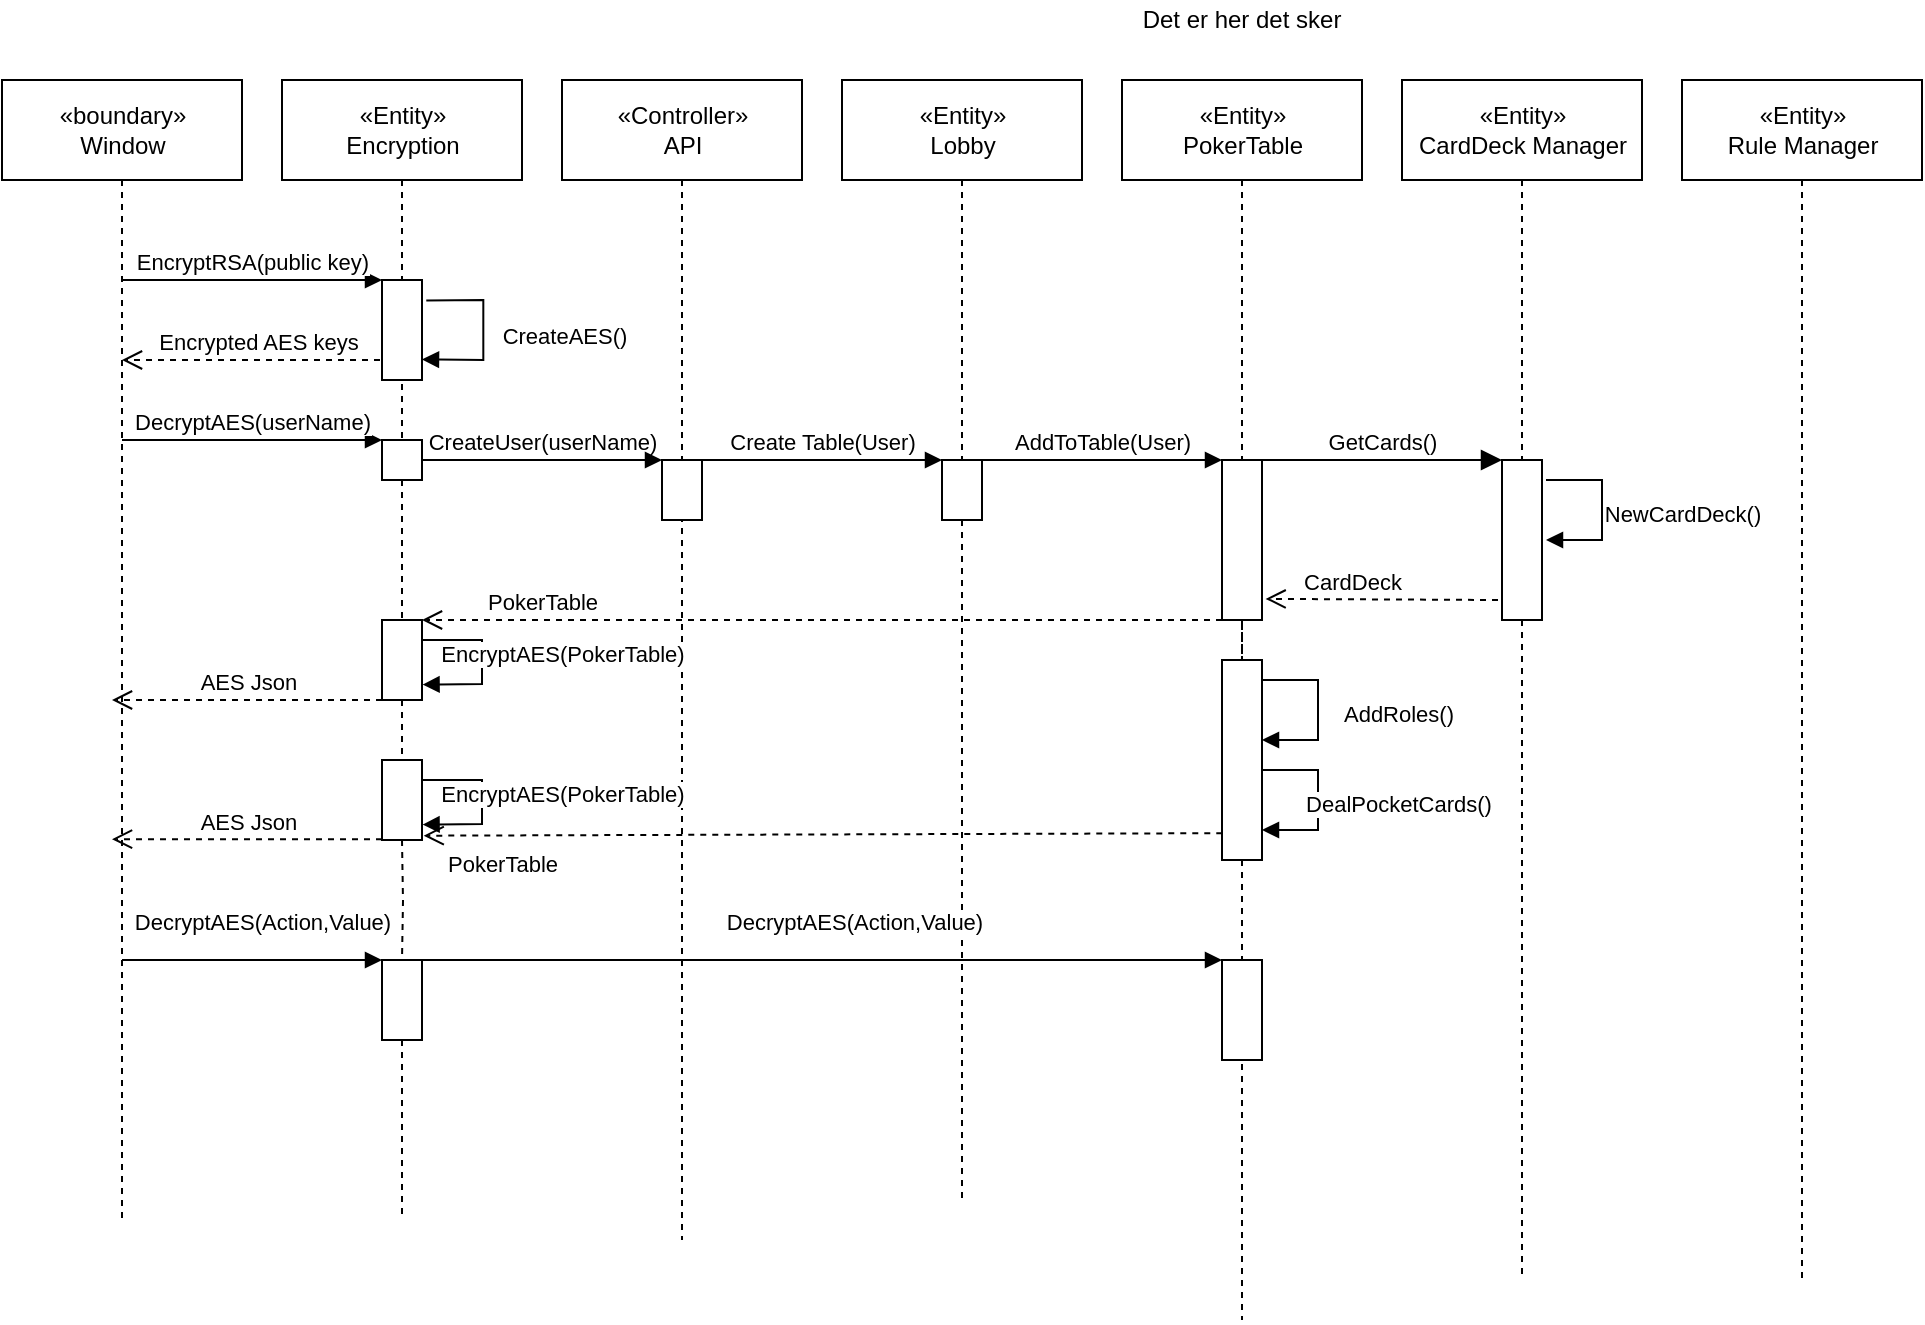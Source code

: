 <mxfile version="14.5.1" type="device"><diagram id="kZd33Q7mETK0-2-ZU69w" name="Page-1"><mxGraphModel dx="981" dy="567" grid="1" gridSize="10" guides="1" tooltips="1" connect="1" arrows="1" fold="1" page="1" pageScale="1" pageWidth="827" pageHeight="1169" math="0" shadow="0"><root><mxCell id="0"/><mxCell id="1" parent="0"/><mxCell id="I23DWFLtq30ZqTqnCh0_-11" style="edgeStyle=orthogonalEdgeStyle;rounded=0;orthogonalLoop=1;jettySize=auto;html=1;endArrow=none;endFill=0;dashed=1;exitX=0.5;exitY=1;exitDx=0;exitDy=0;" parent="1" source="dXs2vQaUBMwAgR_g___q-1" edge="1"><mxGeometry relative="1" as="geometry"><mxPoint x="150" y="730" as="targetPoint"/><Array as="points"><mxPoint x="150" y="721"/><mxPoint x="150" y="721"/></Array></mxGeometry></mxCell><mxCell id="dXs2vQaUBMwAgR_g___q-1" value="«boundary»&lt;br&gt;Window" style="html=1;" parent="1" vertex="1"><mxGeometry x="90" y="160" width="120" height="50" as="geometry"/></mxCell><mxCell id="I23DWFLtq30ZqTqnCh0_-12" style="edgeStyle=orthogonalEdgeStyle;rounded=0;orthogonalLoop=1;jettySize=auto;html=1;dashed=1;endArrow=none;endFill=0;exitX=0.5;exitY=1;exitDx=0;exitDy=0;" parent="1" source="RnV2M7TS6SEAEEuUX7Q--44" edge="1"><mxGeometry relative="1" as="geometry"><mxPoint x="290" y="730" as="targetPoint"/><mxPoint x="290" y="540" as="sourcePoint"/><Array as="points"><mxPoint x="290" y="730"/><mxPoint x="290" y="730"/></Array></mxGeometry></mxCell><mxCell id="I23DWFLtq30ZqTqnCh0_-34" style="edgeStyle=orthogonalEdgeStyle;rounded=0;orthogonalLoop=1;jettySize=auto;html=1;dashed=1;endArrow=none;endFill=0;" parent="1" source="I23DWFLtq30ZqTqnCh0_-36" edge="1"><mxGeometry relative="1" as="geometry"><mxPoint x="570" y="720" as="targetPoint"/></mxGeometry></mxCell><mxCell id="I23DWFLtq30ZqTqnCh0_-1" value="«Entity»&lt;br&gt;Lobby" style="html=1;" parent="1" vertex="1"><mxGeometry x="510" y="160" width="120" height="50" as="geometry"/></mxCell><mxCell id="I23DWFLtq30ZqTqnCh0_-17" style="edgeStyle=orthogonalEdgeStyle;rounded=0;orthogonalLoop=1;jettySize=auto;html=1;dashed=1;endArrow=none;endFill=0;" parent="1" source="I23DWFLtq30ZqTqnCh0_-4" edge="1"><mxGeometry relative="1" as="geometry"><mxPoint x="430" y="740" as="targetPoint"/><Array as="points"><mxPoint x="430" y="730"/><mxPoint x="430" y="730"/></Array></mxGeometry></mxCell><mxCell id="I23DWFLtq30ZqTqnCh0_-4" value="«Controller»&lt;br&gt;API" style="html=1;" parent="1" vertex="1"><mxGeometry x="370" y="160" width="120" height="50" as="geometry"/></mxCell><mxCell id="I23DWFLtq30ZqTqnCh0_-5" value="«Entity»&lt;br&gt;Encryption" style="html=1;" parent="1" vertex="1"><mxGeometry x="230" y="160" width="120" height="50" as="geometry"/></mxCell><mxCell id="I23DWFLtq30ZqTqnCh0_-38" style="edgeStyle=orthogonalEdgeStyle;rounded=0;orthogonalLoop=1;jettySize=auto;html=1;dashed=1;labelBackgroundColor=none;endArrow=none;endFill=0;exitX=0.5;exitY=1;exitDx=0;exitDy=0;" parent="1" source="I23DWFLtq30ZqTqnCh0_-39" edge="1"><mxGeometry relative="1" as="geometry"><mxPoint x="850" y="760" as="targetPoint"/><Array as="points"/></mxGeometry></mxCell><mxCell id="I23DWFLtq30ZqTqnCh0_-6" value="«Entity»&lt;br&gt;CardDeck Manager" style="html=1;" parent="1" vertex="1"><mxGeometry x="790" y="160" width="120" height="50" as="geometry"/></mxCell><mxCell id="I23DWFLtq30ZqTqnCh0_-14" value="EncryptRSA(public key)" style="html=1;verticalAlign=bottom;endArrow=block;entryX=0;entryY=0;entryDx=0;entryDy=0;" parent="1" target="I23DWFLtq30ZqTqnCh0_-13" edge="1"><mxGeometry width="80" relative="1" as="geometry"><mxPoint x="150" y="260" as="sourcePoint"/><mxPoint x="240" y="280" as="targetPoint"/></mxGeometry></mxCell><mxCell id="I23DWFLtq30ZqTqnCh0_-22" value="Encrypted AES keys" style="html=1;verticalAlign=bottom;endArrow=open;dashed=1;endSize=8;" parent="1" edge="1"><mxGeometry relative="1" as="geometry"><mxPoint x="285" y="300" as="sourcePoint"/><mxPoint x="150" y="300" as="targetPoint"/></mxGeometry></mxCell><mxCell id="I23DWFLtq30ZqTqnCh0_-25" value="DecryptAES(userName)" style="html=1;verticalAlign=bottom;endArrow=block;entryX=0;entryY=0;entryDx=0;entryDy=0;" parent="1" target="I23DWFLtq30ZqTqnCh0_-24" edge="1"><mxGeometry width="80" relative="1" as="geometry"><mxPoint x="150" y="340" as="sourcePoint"/><mxPoint x="240" y="360" as="targetPoint"/></mxGeometry></mxCell><mxCell id="I23DWFLtq30ZqTqnCh0_-24" value="" style="rounded=0;whiteSpace=wrap;html=1;" parent="1" vertex="1"><mxGeometry x="280" y="340" width="20" height="20" as="geometry"/></mxCell><mxCell id="I23DWFLtq30ZqTqnCh0_-26" style="edgeStyle=orthogonalEdgeStyle;rounded=0;orthogonalLoop=1;jettySize=auto;html=1;dashed=1;endArrow=none;endFill=0;exitX=0.5;exitY=1;exitDx=0;exitDy=0;" parent="1" source="I23DWFLtq30ZqTqnCh0_-5" target="I23DWFLtq30ZqTqnCh0_-24" edge="1"><mxGeometry relative="1" as="geometry"><mxPoint x="300" y="730" as="targetPoint"/><mxPoint x="300" y="210" as="sourcePoint"/><Array as="points"/></mxGeometry></mxCell><mxCell id="I23DWFLtq30ZqTqnCh0_-13" value="" style="rounded=0;whiteSpace=wrap;html=1;" parent="1" vertex="1"><mxGeometry x="280" y="260" width="20" height="50" as="geometry"/></mxCell><mxCell id="I23DWFLtq30ZqTqnCh0_-30" value="CreateUser(userName)" style="html=1;verticalAlign=bottom;endArrow=block;entryX=0;entryY=0;entryDx=0;entryDy=0;labelBackgroundColor=none;" parent="1" target="I23DWFLtq30ZqTqnCh0_-29" edge="1"><mxGeometry width="80" relative="1" as="geometry"><mxPoint x="300" y="350" as="sourcePoint"/><mxPoint x="418" y="352" as="targetPoint"/></mxGeometry></mxCell><mxCell id="I23DWFLtq30ZqTqnCh0_-29" value="" style="rounded=0;whiteSpace=wrap;html=1;" parent="1" vertex="1"><mxGeometry x="420" y="350" width="20" height="30" as="geometry"/></mxCell><mxCell id="I23DWFLtq30ZqTqnCh0_-35" value="Create Table(User)" style="html=1;verticalAlign=bottom;endArrow=block;entryX=0;entryY=0;entryDx=0;entryDy=0;" parent="1" target="I23DWFLtq30ZqTqnCh0_-36" edge="1"><mxGeometry width="80" relative="1" as="geometry"><mxPoint x="440" y="350" as="sourcePoint"/><mxPoint x="540" y="352" as="targetPoint"/></mxGeometry></mxCell><mxCell id="I23DWFLtq30ZqTqnCh0_-36" value="" style="rounded=0;whiteSpace=wrap;html=1;" parent="1" vertex="1"><mxGeometry x="560" y="350" width="20" height="30" as="geometry"/></mxCell><mxCell id="I23DWFLtq30ZqTqnCh0_-37" style="edgeStyle=orthogonalEdgeStyle;rounded=0;orthogonalLoop=1;jettySize=auto;html=1;dashed=1;endArrow=none;endFill=0;" parent="1" source="I23DWFLtq30ZqTqnCh0_-1" target="I23DWFLtq30ZqTqnCh0_-36" edge="1"><mxGeometry relative="1" as="geometry"><mxPoint x="570" y="720" as="targetPoint"/><mxPoint x="570" y="210" as="sourcePoint"/></mxGeometry></mxCell><mxCell id="I23DWFLtq30ZqTqnCh0_-39" value="" style="rounded=0;whiteSpace=wrap;html=1;" parent="1" vertex="1"><mxGeometry x="840" y="350" width="20" height="80" as="geometry"/></mxCell><mxCell id="I23DWFLtq30ZqTqnCh0_-40" style="edgeStyle=orthogonalEdgeStyle;rounded=0;orthogonalLoop=1;jettySize=auto;html=1;dashed=1;labelBackgroundColor=none;endArrow=none;endFill=0;" parent="1" source="I23DWFLtq30ZqTqnCh0_-6" target="I23DWFLtq30ZqTqnCh0_-39" edge="1"><mxGeometry relative="1" as="geometry"><mxPoint x="710" y="720" as="targetPoint"/><mxPoint x="710" y="210" as="sourcePoint"/></mxGeometry></mxCell><mxCell id="I23DWFLtq30ZqTqnCh0_-41" value="NewCardDeck()" style="html=1;verticalAlign=bottom;endArrow=block;rounded=0;" parent="1" edge="1"><mxGeometry x="0.259" y="40" width="80" relative="1" as="geometry"><mxPoint x="862" y="360" as="sourcePoint"/><mxPoint x="862" y="390" as="targetPoint"/><Array as="points"><mxPoint x="890" y="360"/><mxPoint x="890" y="390"/></Array><mxPoint as="offset"/></mxGeometry></mxCell><mxCell id="I23DWFLtq30ZqTqnCh0_-42" value="GetCards()" style="html=1;verticalAlign=bottom;endArrow=block;endSize=8;align=center;endFill=1;exitX=1;exitY=0;exitDx=0;exitDy=0;entryX=0;entryY=0;entryDx=0;entryDy=0;" parent="1" edge="1" target="I23DWFLtq30ZqTqnCh0_-39" source="RnV2M7TS6SEAEEuUX7Q--19"><mxGeometry relative="1" as="geometry"><mxPoint x="760" y="350" as="sourcePoint"/><mxPoint x="800" y="280" as="targetPoint"/><mxPoint as="offset"/></mxGeometry></mxCell><mxCell id="I23DWFLtq30ZqTqnCh0_-44" style="edgeStyle=orthogonalEdgeStyle;rounded=0;orthogonalLoop=1;jettySize=auto;html=1;dashed=1;labelBackgroundColor=none;endArrow=none;endFill=0;align=center;" parent="1" source="RnV2M7TS6SEAEEuUX7Q--27" edge="1"><mxGeometry relative="1" as="geometry"><mxPoint x="710" y="780" as="targetPoint"/><Array as="points"><mxPoint x="710" y="770"/><mxPoint x="710" y="770"/></Array></mxGeometry></mxCell><mxCell id="I23DWFLtq30ZqTqnCh0_-43" value="«Entity»&lt;br&gt;PokerTable" style="html=1;" parent="1" vertex="1"><mxGeometry x="650" y="160" width="120" height="50" as="geometry"/></mxCell><mxCell id="RnV2M7TS6SEAEEuUX7Q--2" value="CardDeck" style="html=1;verticalAlign=bottom;endArrow=open;dashed=1;endSize=8;entryX=1.09;entryY=0.868;entryDx=0;entryDy=0;entryPerimeter=0;" edge="1" parent="1" target="RnV2M7TS6SEAEEuUX7Q--19"><mxGeometry x="0.259" relative="1" as="geometry"><mxPoint x="838" y="420" as="sourcePoint"/><mxPoint x="730" y="420" as="targetPoint"/><mxPoint as="offset"/></mxGeometry></mxCell><mxCell id="RnV2M7TS6SEAEEuUX7Q--13" value="EncryptAES(PokerTable)" style="html=1;verticalAlign=bottom;endArrow=block;rounded=0;entryX=1.014;entryY=0.807;entryDx=0;entryDy=0;entryPerimeter=0;" edge="1" target="RnV2M7TS6SEAEEuUX7Q--12" parent="1"><mxGeometry x="0.115" y="40" width="80" relative="1" as="geometry"><mxPoint x="300" y="440" as="sourcePoint"/><mxPoint x="310" y="470" as="targetPoint"/><Array as="points"><mxPoint x="330" y="440"/><mxPoint x="330" y="462"/></Array><mxPoint as="offset"/></mxGeometry></mxCell><mxCell id="RnV2M7TS6SEAEEuUX7Q--14" value="AES Json" style="html=1;verticalAlign=bottom;endArrow=open;dashed=1;endSize=8;" edge="1" parent="1"><mxGeometry relative="1" as="geometry"><mxPoint x="280" y="470" as="sourcePoint"/><mxPoint x="145" y="470" as="targetPoint"/></mxGeometry></mxCell><mxCell id="RnV2M7TS6SEAEEuUX7Q--15" value="CreateAES()" style="html=1;verticalAlign=bottom;endArrow=block;rounded=0;entryX=0.967;entryY=0.567;entryDx=0;entryDy=0;entryPerimeter=0;exitX=1.074;exitY=0.146;exitDx=0;exitDy=0;exitPerimeter=0;" edge="1" parent="1"><mxGeometry x="0.259" y="40" width="80" relative="1" as="geometry"><mxPoint x="302.14" y="270.22" as="sourcePoint"/><mxPoint x="300.0" y="299.69" as="targetPoint"/><Array as="points"><mxPoint x="330.66" y="270"/><mxPoint x="330.66" y="300"/></Array><mxPoint as="offset"/></mxGeometry></mxCell><mxCell id="RnV2M7TS6SEAEEuUX7Q--19" value="" style="rounded=0;whiteSpace=wrap;html=1;" vertex="1" parent="1"><mxGeometry x="700" y="350" width="20" height="80" as="geometry"/></mxCell><mxCell id="RnV2M7TS6SEAEEuUX7Q--20" style="edgeStyle=orthogonalEdgeStyle;rounded=0;orthogonalLoop=1;jettySize=auto;html=1;dashed=1;labelBackgroundColor=none;endArrow=none;endFill=0;align=center;" edge="1" parent="1" source="I23DWFLtq30ZqTqnCh0_-43" target="RnV2M7TS6SEAEEuUX7Q--19"><mxGeometry relative="1" as="geometry"><mxPoint x="887" y="760" as="targetPoint"/><mxPoint x="710.0" y="210" as="sourcePoint"/><Array as="points"/></mxGeometry></mxCell><mxCell id="RnV2M7TS6SEAEEuUX7Q--21" value="AddToTable(User)" style="html=1;verticalAlign=bottom;endArrow=block;entryX=0;entryY=0;entryDx=0;entryDy=0;exitX=1;exitY=0;exitDx=0;exitDy=0;" edge="1" parent="1" source="I23DWFLtq30ZqTqnCh0_-36" target="RnV2M7TS6SEAEEuUX7Q--19"><mxGeometry width="80" relative="1" as="geometry"><mxPoint x="580" y="320" as="sourcePoint"/><mxPoint x="700" y="320" as="targetPoint"/></mxGeometry></mxCell><mxCell id="RnV2M7TS6SEAEEuUX7Q--24" value="PokerTable" style="html=1;verticalAlign=bottom;endArrow=open;dashed=1;endSize=8;entryX=1;entryY=0;entryDx=0;entryDy=0;exitX=0;exitY=1;exitDx=0;exitDy=0;" edge="1" parent="1" source="RnV2M7TS6SEAEEuUX7Q--19" target="RnV2M7TS6SEAEEuUX7Q--12"><mxGeometry x="0.7" relative="1" as="geometry"><mxPoint x="696.2" y="430" as="sourcePoint"/><mxPoint x="580" y="429.44" as="targetPoint"/><mxPoint as="offset"/></mxGeometry></mxCell><mxCell id="RnV2M7TS6SEAEEuUX7Q--12" value="" style="rounded=0;whiteSpace=wrap;html=1;" vertex="1" parent="1"><mxGeometry x="280" y="430" width="20" height="40" as="geometry"/></mxCell><mxCell id="RnV2M7TS6SEAEEuUX7Q--25" style="edgeStyle=orthogonalEdgeStyle;rounded=0;orthogonalLoop=1;jettySize=auto;html=1;dashed=1;endArrow=none;endFill=0;exitX=0.5;exitY=1;exitDx=0;exitDy=0;" edge="1" parent="1" source="I23DWFLtq30ZqTqnCh0_-24" target="RnV2M7TS6SEAEEuUX7Q--12"><mxGeometry relative="1" as="geometry"><mxPoint x="290" y="730" as="targetPoint"/><mxPoint x="290" y="360" as="sourcePoint"/><Array as="points"/></mxGeometry></mxCell><mxCell id="RnV2M7TS6SEAEEuUX7Q--26" value="Det er her det sker" style="text;html=1;strokeColor=none;fillColor=none;align=center;verticalAlign=middle;whiteSpace=wrap;rounded=0;" vertex="1" parent="1"><mxGeometry x="625" y="120" width="170" height="20" as="geometry"/></mxCell><mxCell id="RnV2M7TS6SEAEEuUX7Q--27" value="" style="rounded=0;whiteSpace=wrap;html=1;" vertex="1" parent="1"><mxGeometry x="700" y="450" width="20" height="100" as="geometry"/></mxCell><mxCell id="RnV2M7TS6SEAEEuUX7Q--28" style="edgeStyle=orthogonalEdgeStyle;rounded=0;orthogonalLoop=1;jettySize=auto;html=1;dashed=1;labelBackgroundColor=none;endArrow=none;endFill=0;align=center;" edge="1" parent="1" source="RnV2M7TS6SEAEEuUX7Q--19" target="RnV2M7TS6SEAEEuUX7Q--27"><mxGeometry relative="1" as="geometry"><mxPoint x="710" y="780" as="targetPoint"/><mxPoint x="710.034" y="430.0" as="sourcePoint"/><Array as="points"/></mxGeometry></mxCell><mxCell id="RnV2M7TS6SEAEEuUX7Q--29" value="PokerTable" style="html=1;verticalAlign=bottom;endArrow=open;dashed=1;endSize=8;entryX=1.042;entryY=0.946;entryDx=0;entryDy=0;entryPerimeter=0;exitX=0.007;exitY=0.866;exitDx=0;exitDy=0;exitPerimeter=0;" edge="1" parent="1" source="RnV2M7TS6SEAEEuUX7Q--27" target="RnV2M7TS6SEAEEuUX7Q--32"><mxGeometry x="0.806" y="23" relative="1" as="geometry"><mxPoint x="690" y="538" as="sourcePoint"/><mxPoint x="300" y="530.0" as="targetPoint"/><mxPoint as="offset"/></mxGeometry></mxCell><mxCell id="RnV2M7TS6SEAEEuUX7Q--31" style="edgeStyle=orthogonalEdgeStyle;rounded=0;orthogonalLoop=1;jettySize=auto;html=1;dashed=1;endArrow=none;endFill=0;exitX=0.5;exitY=1;exitDx=0;exitDy=0;" edge="1" parent="1" source="RnV2M7TS6SEAEEuUX7Q--12"><mxGeometry relative="1" as="geometry"><mxPoint x="290" y="500" as="targetPoint"/><mxPoint x="290" y="500" as="sourcePoint"/><Array as="points"/></mxGeometry></mxCell><mxCell id="RnV2M7TS6SEAEEuUX7Q--32" value="" style="rounded=0;whiteSpace=wrap;html=1;" vertex="1" parent="1"><mxGeometry x="280" y="500" width="20" height="40" as="geometry"/></mxCell><mxCell id="RnV2M7TS6SEAEEuUX7Q--33" value="EncryptAES(PokerTable)" style="html=1;verticalAlign=bottom;endArrow=block;rounded=0;entryX=1.014;entryY=0.807;entryDx=0;entryDy=0;entryPerimeter=0;" edge="1" target="RnV2M7TS6SEAEEuUX7Q--32" parent="1"><mxGeometry x="0.115" y="40" width="80" relative="1" as="geometry"><mxPoint x="300" y="510" as="sourcePoint"/><mxPoint x="310" y="540" as="targetPoint"/><Array as="points"><mxPoint x="330" y="510"/><mxPoint x="330" y="532"/></Array><mxPoint as="offset"/></mxGeometry></mxCell><mxCell id="RnV2M7TS6SEAEEuUX7Q--34" value="AES Json" style="html=1;verticalAlign=bottom;endArrow=open;dashed=1;endSize=8;" edge="1" parent="1"><mxGeometry relative="1" as="geometry"><mxPoint x="280" y="539.6" as="sourcePoint"/><mxPoint x="145" y="539.6" as="targetPoint"/></mxGeometry></mxCell><mxCell id="RnV2M7TS6SEAEEuUX7Q--35" value="DealPocketCards()" style="html=1;verticalAlign=bottom;endArrow=block;rounded=0;" edge="1" parent="1"><mxGeometry x="0.259" y="40" width="80" relative="1" as="geometry"><mxPoint x="720" y="505" as="sourcePoint"/><mxPoint x="720" y="535" as="targetPoint"/><Array as="points"><mxPoint x="748" y="505"/><mxPoint x="748" y="535"/></Array><mxPoint as="offset"/></mxGeometry></mxCell><mxCell id="RnV2M7TS6SEAEEuUX7Q--40" value="AddRoles()" style="html=1;verticalAlign=bottom;endArrow=block;rounded=0;" edge="1" parent="1"><mxGeometry x="0.259" y="40" width="80" relative="1" as="geometry"><mxPoint x="720" y="460" as="sourcePoint"/><mxPoint x="720" y="490" as="targetPoint"/><Array as="points"><mxPoint x="748" y="460"/><mxPoint x="748" y="490"/></Array><mxPoint as="offset"/></mxGeometry></mxCell><mxCell id="RnV2M7TS6SEAEEuUX7Q--42" style="edgeStyle=orthogonalEdgeStyle;rounded=0;orthogonalLoop=1;jettySize=auto;html=1;endArrow=none;endFill=0;dashed=1;labelBackgroundColor=none;" edge="1" parent="1" source="RnV2M7TS6SEAEEuUX7Q--41"><mxGeometry relative="1" as="geometry"><mxPoint x="990.0" y="760" as="targetPoint"/></mxGeometry></mxCell><mxCell id="RnV2M7TS6SEAEEuUX7Q--41" value="«Entity»&lt;br&gt;Rule Manager" style="html=1;" vertex="1" parent="1"><mxGeometry x="930" y="160" width="120" height="50" as="geometry"/></mxCell><mxCell id="RnV2M7TS6SEAEEuUX7Q--43" value="DecryptAES(Action,Value)" style="html=1;verticalAlign=bottom;endArrow=block;entryX=0;entryY=0;entryDx=0;entryDy=0;" edge="1" parent="1" target="RnV2M7TS6SEAEEuUX7Q--44"><mxGeometry x="0.077" y="10" width="80" relative="1" as="geometry"><mxPoint x="150" y="600.0" as="sourcePoint"/><mxPoint x="270" y="600" as="targetPoint"/><mxPoint as="offset"/></mxGeometry></mxCell><mxCell id="RnV2M7TS6SEAEEuUX7Q--44" value="" style="rounded=0;whiteSpace=wrap;html=1;" vertex="1" parent="1"><mxGeometry x="280" y="600" width="20" height="40" as="geometry"/></mxCell><mxCell id="RnV2M7TS6SEAEEuUX7Q--45" style="edgeStyle=orthogonalEdgeStyle;rounded=0;orthogonalLoop=1;jettySize=auto;html=1;dashed=1;endArrow=none;endFill=0;exitX=0.5;exitY=1;exitDx=0;exitDy=0;" edge="1" parent="1" target="RnV2M7TS6SEAEEuUX7Q--44"><mxGeometry relative="1" as="geometry"><mxPoint x="290" y="730" as="targetPoint"/><mxPoint x="290" y="540" as="sourcePoint"/><Array as="points"/></mxGeometry></mxCell><mxCell id="RnV2M7TS6SEAEEuUX7Q--46" value="DecryptAES(Action,Value)" style="html=1;verticalAlign=bottom;endArrow=block;entryX=0;entryY=0;entryDx=0;entryDy=0;" edge="1" parent="1" target="RnV2M7TS6SEAEEuUX7Q--47"><mxGeometry x="0.077" y="10" width="80" relative="1" as="geometry"><mxPoint x="300" y="600.0" as="sourcePoint"/><mxPoint x="430" y="600.0" as="targetPoint"/><mxPoint as="offset"/></mxGeometry></mxCell><mxCell id="RnV2M7TS6SEAEEuUX7Q--47" value="" style="rounded=0;whiteSpace=wrap;html=1;" vertex="1" parent="1"><mxGeometry x="700" y="600" width="20" height="50" as="geometry"/></mxCell></root></mxGraphModel></diagram></mxfile>